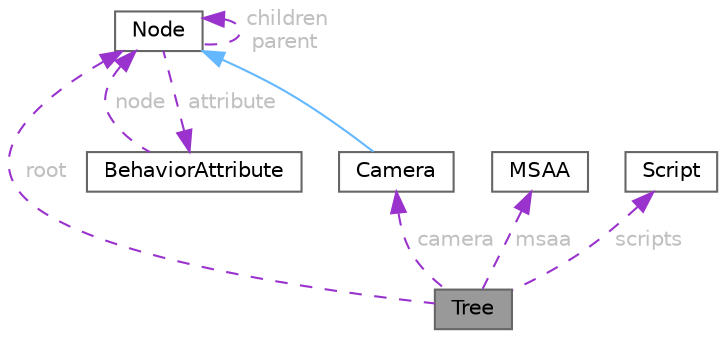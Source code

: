 digraph "Tree"
{
 // LATEX_PDF_SIZE
  bgcolor="transparent";
  edge [fontname=Helvetica,fontsize=10,labelfontname=Helvetica,labelfontsize=10];
  node [fontname=Helvetica,fontsize=10,shape=box,height=0.2,width=0.4];
  Node1 [id="Node000001",label="Tree",height=0.2,width=0.4,color="gray40", fillcolor="grey60", style="filled", fontcolor="black",tooltip="Represents a tree structure containing nodes, a camera, MSAA settings, and scripts."];
  Node2 -> Node1 [id="edge1_Node000001_Node000002",dir="back",color="darkorchid3",style="dashed",tooltip=" ",label=" root",fontcolor="grey" ];
  Node2 [id="Node000002",label="Node",height=0.2,width=0.4,color="gray40", fillcolor="white", style="filled",URL="$class_node.html",tooltip="Represents a node in the tree structure."];
  Node2 -> Node2 [id="edge2_Node000002_Node000002",dir="back",color="darkorchid3",style="dashed",tooltip=" ",label=" children\nparent",fontcolor="grey" ];
  Node3 -> Node2 [id="edge3_Node000002_Node000003",dir="back",color="darkorchid3",style="dashed",tooltip=" ",label=" attribute",fontcolor="grey" ];
  Node3 [id="Node000003",label="BehaviorAttribute",height=0.2,width=0.4,color="gray40", fillcolor="white", style="filled",URL="$union_behavior_attribute.html",tooltip=" "];
  Node2 -> Node3 [id="edge4_Node000003_Node000002",dir="back",color="darkorchid3",style="dashed",tooltip=" ",label=" node",fontcolor="grey" ];
  Node4 -> Node1 [id="edge5_Node000001_Node000004",dir="back",color="darkorchid3",style="dashed",tooltip=" ",label=" camera",fontcolor="grey" ];
  Node4 [id="Node000004",label="Camera",height=0.2,width=0.4,color="gray40", fillcolor="white", style="filled",URL="$class_camera.html",tooltip="A structure to represent a camera with position and rotation in 3D space."];
  Node2 -> Node4 [id="edge6_Node000004_Node000002",dir="back",color="steelblue1",style="solid",tooltip=" "];
  Node5 -> Node1 [id="edge7_Node000001_Node000005",dir="back",color="darkorchid3",style="dashed",tooltip=" ",label=" msaa",fontcolor="grey" ];
  Node5 [id="Node000005",label="MSAA",height=0.2,width=0.4,color="gray40", fillcolor="white", style="filled",URL="$struct_m_s_a_a.html",tooltip="A structure to handle Multi-Sample Anti-Aliasing (MSAA) framebuffers."];
  Node6 -> Node1 [id="edge8_Node000001_Node000006",dir="back",color="darkorchid3",style="dashed",tooltip=" ",label=" scripts",fontcolor="grey" ];
  Node6 [id="Node000006",label="Script",height=0.2,width=0.4,color="gray40", fillcolor="white", style="filled",URL="$struct_script.html",tooltip=" "];
}
